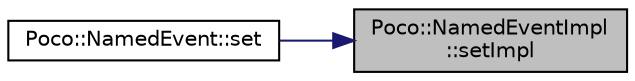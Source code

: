 digraph "Poco::NamedEventImpl::setImpl"
{
 // LATEX_PDF_SIZE
  edge [fontname="Helvetica",fontsize="10",labelfontname="Helvetica",labelfontsize="10"];
  node [fontname="Helvetica",fontsize="10",shape=record];
  rankdir="RL";
  Node1 [label="Poco::NamedEventImpl\l::setImpl",height=0.2,width=0.4,color="black", fillcolor="grey75", style="filled", fontcolor="black",tooltip=" "];
  Node1 -> Node2 [dir="back",color="midnightblue",fontsize="10",style="solid"];
  Node2 [label="Poco::NamedEvent::set",height=0.2,width=0.4,color="black", fillcolor="white", style="filled",URL="$classPoco_1_1NamedEvent.html#ac9d51f808c03c9ba5887ea415297118a",tooltip="Destroys the event."];
}

